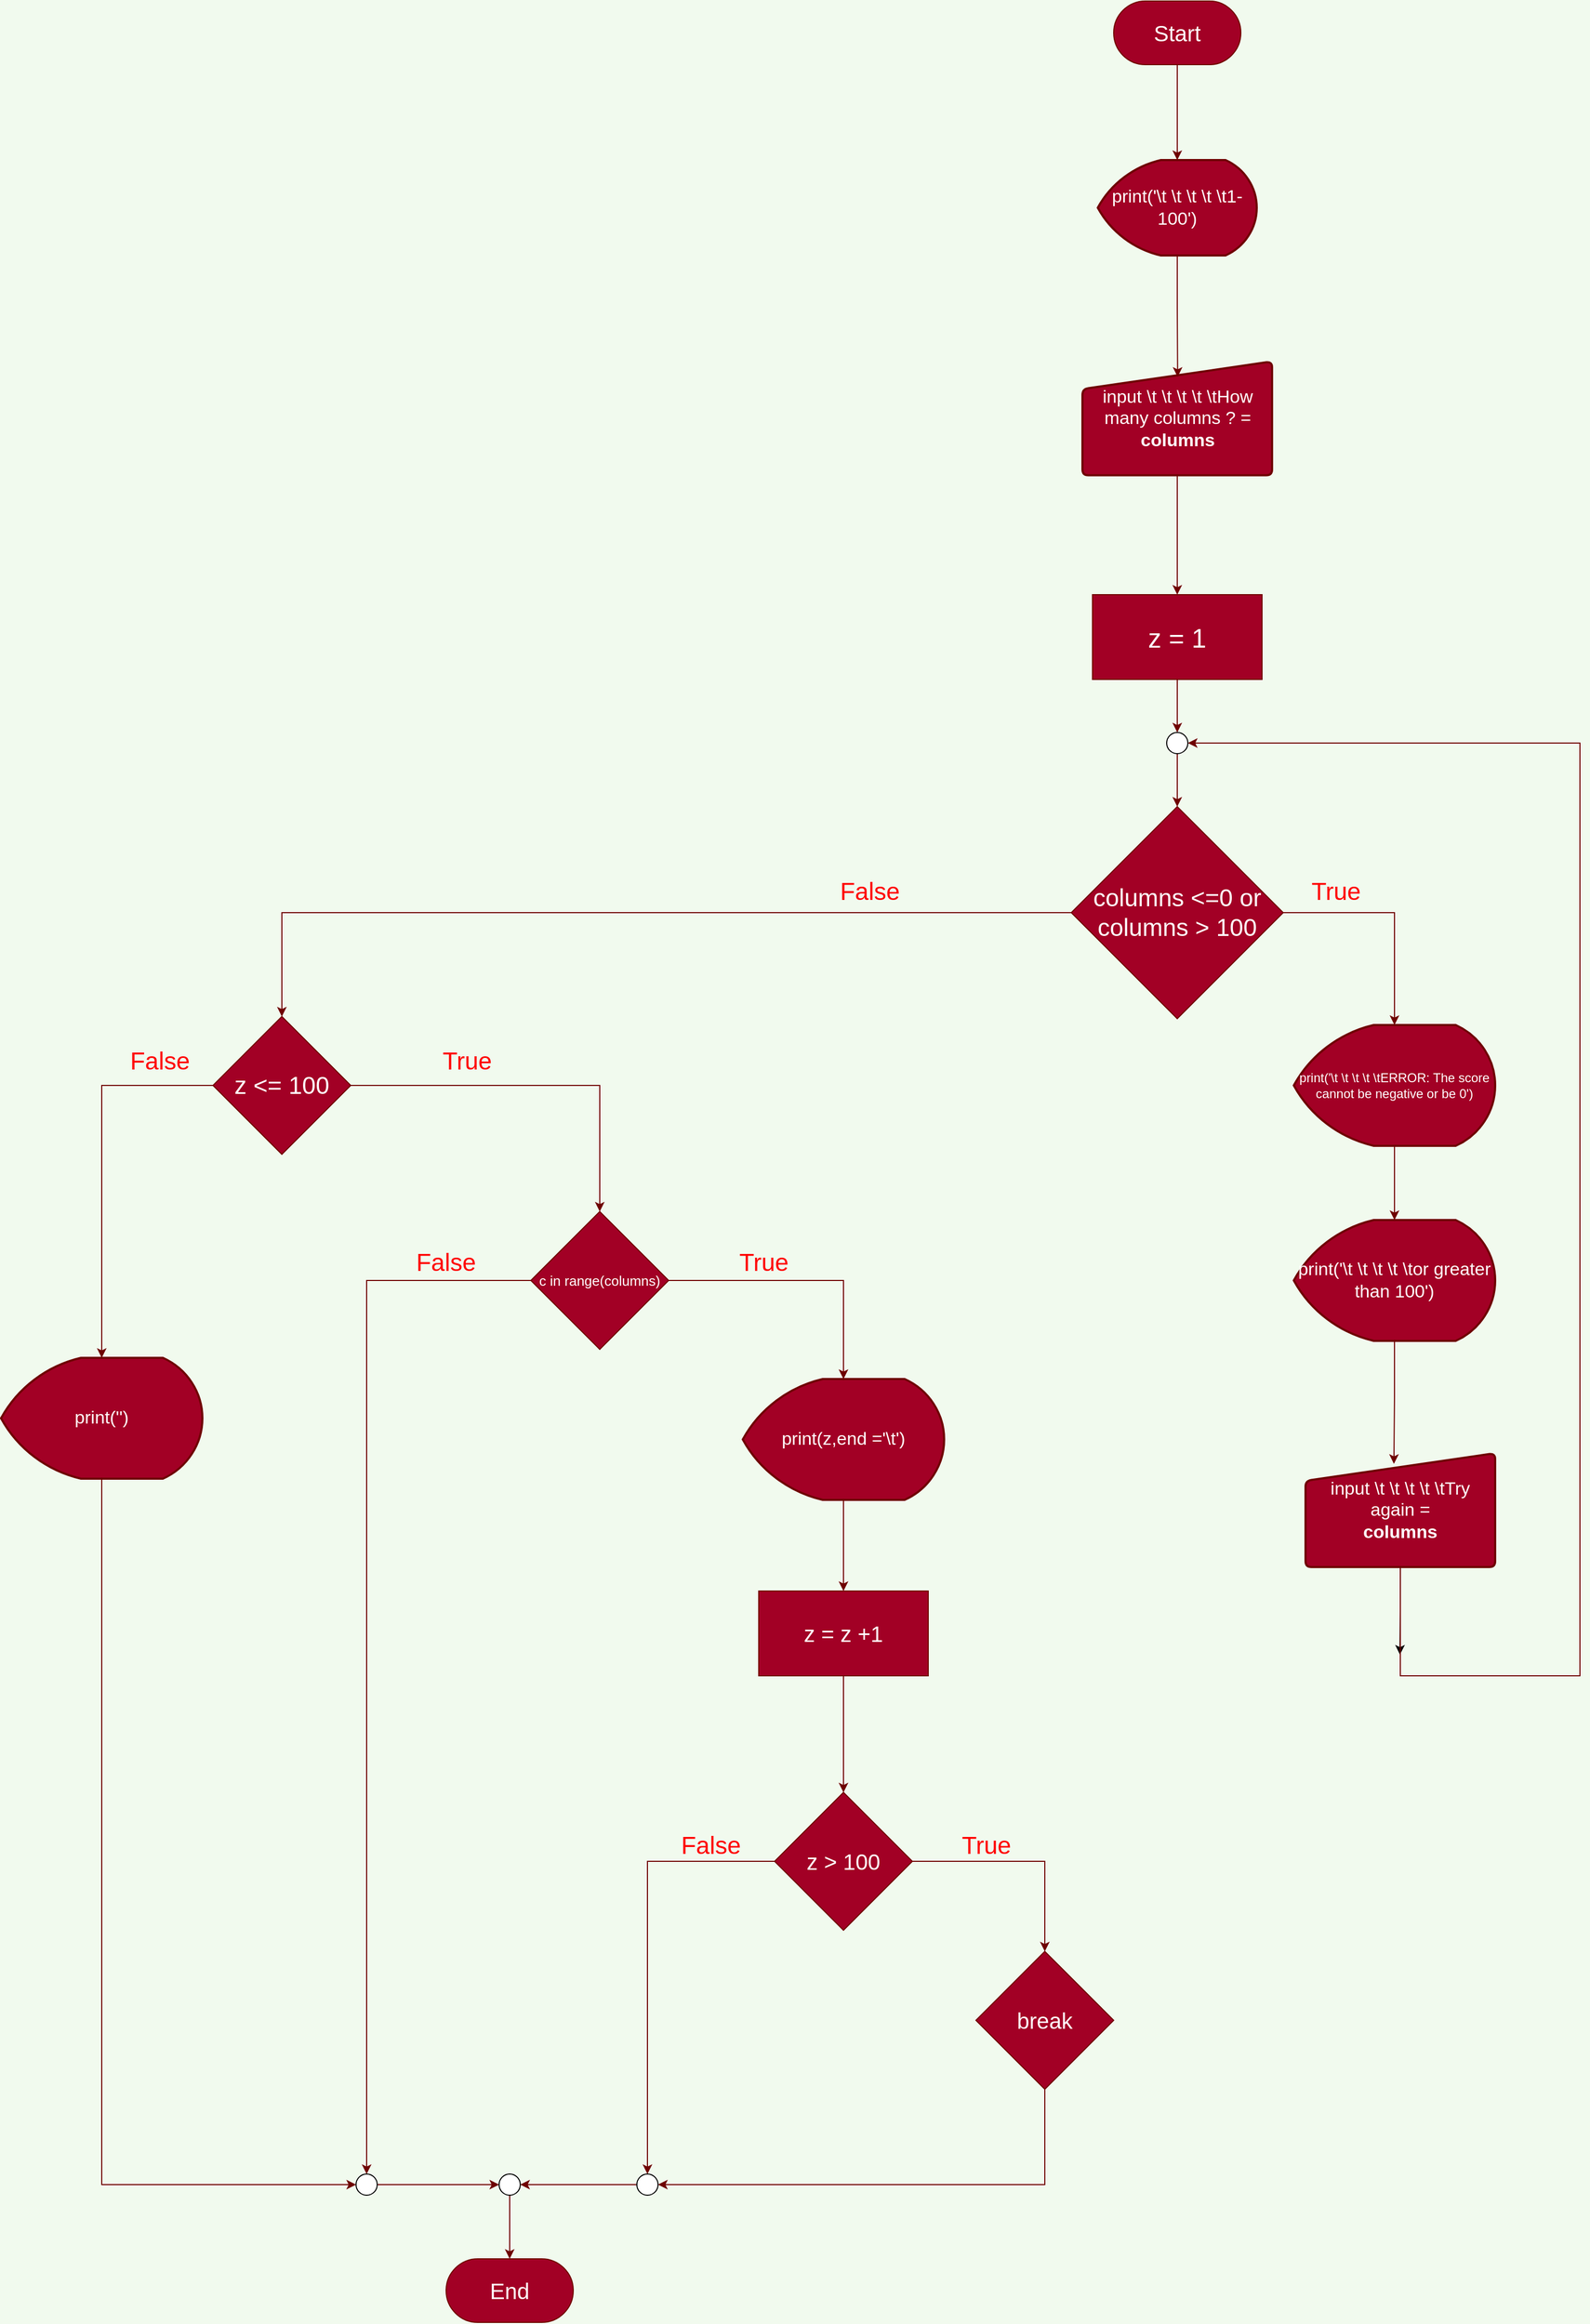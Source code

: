 <mxfile>
    <diagram id="EBOPIXi9WSSgSh0DyHSZ" name="Page-1">
        <mxGraphModel dx="1728" dy="880" grid="1" gridSize="10" guides="1" tooltips="1" connect="1" arrows="1" fold="1" page="1" pageScale="1" pageWidth="850" pageHeight="1100" background="#F1FAEE" math="0" shadow="0">
            <root>
                <mxCell id="0"/>
                <mxCell id="1" parent="0"/>
                <mxCell id="13" style="edgeStyle=orthogonalEdgeStyle;rounded=0;orthogonalLoop=1;jettySize=auto;html=1;exitX=0.5;exitY=1;exitDx=0;exitDy=0;entryX=0.5;entryY=0;entryDx=0;entryDy=0;entryPerimeter=0;fillColor=#a20025;strokeColor=#6F0000;" parent="1" source="2" target="12" edge="1">
                    <mxGeometry relative="1" as="geometry"/>
                </mxCell>
                <mxCell id="2" value="&lt;font style=&quot;font-size: 21px&quot;&gt;Start&lt;/font&gt;" style="rounded=1;whiteSpace=wrap;html=1;arcSize=50;fillColor=#a20025;strokeColor=#6F0000;fontColor=#ffffff;" parent="1" vertex="1">
                    <mxGeometry x="360" y="60" width="120" height="60" as="geometry"/>
                </mxCell>
                <mxCell id="16" style="edgeStyle=orthogonalEdgeStyle;rounded=0;orthogonalLoop=1;jettySize=auto;html=1;exitX=0.5;exitY=1;exitDx=0;exitDy=0;entryX=0.5;entryY=0;entryDx=0;entryDy=0;fillColor=#a20025;strokeColor=#6F0000;" parent="1" source="3" target="15" edge="1">
                    <mxGeometry relative="1" as="geometry"/>
                </mxCell>
                <mxCell id="3" value="&lt;font style=&quot;font-size: 17px&quot;&gt;input \t \t \t \t \tHow many columns ? =&lt;br&gt;&lt;b&gt;columns&lt;/b&gt;&lt;br&gt;&lt;/font&gt;" style="html=1;strokeWidth=2;shape=manualInput;whiteSpace=wrap;rounded=1;size=26;arcSize=11;fillColor=#a20025;strokeColor=#6F0000;fontColor=#ffffff;" parent="1" vertex="1">
                    <mxGeometry x="330.52" y="400" width="178.95" height="107.36" as="geometry"/>
                </mxCell>
                <mxCell id="14" style="edgeStyle=orthogonalEdgeStyle;rounded=0;orthogonalLoop=1;jettySize=auto;html=1;exitX=0.5;exitY=1;exitDx=0;exitDy=0;exitPerimeter=0;entryX=0.502;entryY=0.135;entryDx=0;entryDy=0;fillColor=#a20025;strokeColor=#6F0000;entryPerimeter=0;" parent="1" source="12" target="3" edge="1">
                    <mxGeometry relative="1" as="geometry"/>
                </mxCell>
                <mxCell id="12" value="&lt;font style=&quot;font-size: 17px&quot;&gt;print('\t \t \t \t \t1-100')&lt;/font&gt;" style="strokeWidth=2;html=1;shape=mxgraph.flowchart.display;whiteSpace=wrap;fillColor=#a20025;strokeColor=#6F0000;fontColor=#ffffff;" parent="1" vertex="1">
                    <mxGeometry x="345" y="210" width="150" height="90" as="geometry"/>
                </mxCell>
                <mxCell id="18" style="edgeStyle=orthogonalEdgeStyle;rounded=0;orthogonalLoop=1;jettySize=auto;html=1;exitX=0.5;exitY=1;exitDx=0;exitDy=0;fillColor=#a20025;strokeColor=#6F0000;" parent="1" source="15" edge="1">
                    <mxGeometry relative="1" as="geometry">
                        <mxPoint x="420" y="750" as="targetPoint"/>
                    </mxGeometry>
                </mxCell>
                <mxCell id="15" value="&lt;font style=&quot;font-size: 25px&quot;&gt;z = 1&lt;/font&gt;" style="rounded=0;whiteSpace=wrap;html=1;fillColor=#a20025;strokeColor=#6F0000;fontColor=#ffffff;" parent="1" vertex="1">
                    <mxGeometry x="340" y="620" width="160" height="80" as="geometry"/>
                </mxCell>
                <mxCell id="28" style="edgeStyle=orthogonalEdgeStyle;rounded=0;orthogonalLoop=1;jettySize=auto;html=1;exitX=1;exitY=0.5;exitDx=0;exitDy=0;entryX=0.5;entryY=0;entryDx=0;entryDy=0;entryPerimeter=0;fillColor=#a20025;strokeColor=#6F0000;" parent="1" source="17" target="27" edge="1">
                    <mxGeometry relative="1" as="geometry">
                        <mxPoint x="650" y="920.286" as="targetPoint"/>
                    </mxGeometry>
                </mxCell>
                <mxCell id="45" style="edgeStyle=orthogonalEdgeStyle;rounded=0;orthogonalLoop=1;jettySize=auto;html=1;exitX=0;exitY=0.5;exitDx=0;exitDy=0;fillColor=#a20025;strokeColor=#6F0000;entryX=0.5;entryY=0;entryDx=0;entryDy=0;" parent="1" source="17" target="48" edge="1">
                    <mxGeometry relative="1" as="geometry">
                        <mxPoint x="40" y="1050" as="targetPoint"/>
                    </mxGeometry>
                </mxCell>
                <mxCell id="17" value="&lt;span style=&quot;font-size: 23px&quot;&gt;columns &amp;lt;=0 or columns &amp;gt; 100&lt;/span&gt;" style="rhombus;whiteSpace=wrap;html=1;fillColor=#a20025;strokeColor=#6F0000;fontColor=#ffffff;" parent="1" vertex="1">
                    <mxGeometry x="319.99" y="820" width="200" height="200" as="geometry"/>
                </mxCell>
                <mxCell id="31" style="edgeStyle=orthogonalEdgeStyle;rounded=0;orthogonalLoop=1;jettySize=auto;html=1;exitX=0.5;exitY=1;exitDx=0;exitDy=0;exitPerimeter=0;entryX=0.5;entryY=0;entryDx=0;entryDy=0;entryPerimeter=0;fillColor=#a20025;strokeColor=#6F0000;" parent="1" source="27" target="30" edge="1">
                    <mxGeometry relative="1" as="geometry"/>
                </mxCell>
                <mxCell id="27" value="print('\t \t \t \t \tERROR: The score cannot be negative or be 0')" style="strokeWidth=2;html=1;shape=mxgraph.flowchart.display;whiteSpace=wrap;fillColor=#a20025;strokeColor=#6F0000;fontColor=#ffffff;" parent="1" vertex="1">
                    <mxGeometry x="530" y="1026" width="190" height="114" as="geometry"/>
                </mxCell>
                <mxCell id="35" style="edgeStyle=orthogonalEdgeStyle;rounded=0;orthogonalLoop=1;jettySize=auto;html=1;exitX=0.5;exitY=1;exitDx=0;exitDy=0;exitPerimeter=0;entryX=0.466;entryY=0.093;entryDx=0;entryDy=0;entryPerimeter=0;fillColor=#a20025;strokeColor=#6F0000;" parent="1" source="30" target="32" edge="1">
                    <mxGeometry relative="1" as="geometry"/>
                </mxCell>
                <mxCell id="30" value="&lt;font style=&quot;font-size: 17px&quot;&gt;print('\t \t \t \t \tor greater than 100')&lt;/font&gt;" style="strokeWidth=2;html=1;shape=mxgraph.flowchart.display;whiteSpace=wrap;fillColor=#a20025;strokeColor=#6F0000;fontColor=#ffffff;" parent="1" vertex="1">
                    <mxGeometry x="530" y="1210" width="190" height="114" as="geometry"/>
                </mxCell>
                <mxCell id="38" style="edgeStyle=orthogonalEdgeStyle;rounded=0;orthogonalLoop=1;jettySize=auto;html=1;exitX=0.5;exitY=1;exitDx=0;exitDy=0;" parent="1" source="32" edge="1">
                    <mxGeometry relative="1" as="geometry">
                        <mxPoint x="630.143" y="1620" as="targetPoint"/>
                    </mxGeometry>
                </mxCell>
                <mxCell id="39" style="edgeStyle=orthogonalEdgeStyle;rounded=0;orthogonalLoop=1;jettySize=auto;html=1;exitX=0.5;exitY=1;exitDx=0;exitDy=0;fillColor=#a20025;strokeColor=#6F0000;entryX=1;entryY=0.5;entryDx=0;entryDy=0;entryPerimeter=0;" parent="1" source="32" target="36" edge="1">
                    <mxGeometry relative="1" as="geometry">
                        <mxPoint x="790" y="1190" as="targetPoint"/>
                        <Array as="points">
                            <mxPoint x="631" y="1640"/>
                            <mxPoint x="800" y="1640"/>
                            <mxPoint x="800" y="760"/>
                        </Array>
                    </mxGeometry>
                </mxCell>
                <mxCell id="32" value="&lt;font style=&quot;font-size: 17px&quot;&gt;input \t \t \t \t \tTry again =&lt;br&gt;&lt;b&gt;columns&lt;/b&gt;&lt;br&gt;&lt;/font&gt;" style="html=1;strokeWidth=2;shape=manualInput;whiteSpace=wrap;rounded=1;size=26;arcSize=11;fillColor=#a20025;strokeColor=#6F0000;fontColor=#ffffff;" parent="1" vertex="1">
                    <mxGeometry x="541.05" y="1430" width="178.95" height="107.36" as="geometry"/>
                </mxCell>
                <mxCell id="40" style="edgeStyle=orthogonalEdgeStyle;rounded=0;orthogonalLoop=1;jettySize=auto;html=1;exitX=0.5;exitY=1;exitDx=0;exitDy=0;exitPerimeter=0;entryX=0.5;entryY=0;entryDx=0;entryDy=0;fillColor=#a20025;strokeColor=#6F0000;" parent="1" source="36" target="17" edge="1">
                    <mxGeometry relative="1" as="geometry"/>
                </mxCell>
                <mxCell id="36" value="" style="verticalLabelPosition=bottom;verticalAlign=top;html=1;shape=mxgraph.flowchart.on-page_reference;" parent="1" vertex="1">
                    <mxGeometry x="410" y="750" width="20" height="20" as="geometry"/>
                </mxCell>
                <mxCell id="44" value="&lt;font color=&quot;#ff0000&quot; style=&quot;font-size: 23px&quot;&gt;True&lt;/font&gt;" style="text;html=1;strokeColor=none;fillColor=none;align=center;verticalAlign=middle;whiteSpace=wrap;rounded=0;" parent="1" vertex="1">
                    <mxGeometry x="550" y="890" width="40" height="20" as="geometry"/>
                </mxCell>
                <mxCell id="46" value="&lt;font color=&quot;#ff0000&quot;&gt;&lt;span style=&quot;font-size: 23px&quot;&gt;False&lt;/span&gt;&lt;/font&gt;" style="text;html=1;strokeColor=none;fillColor=none;align=center;verticalAlign=middle;whiteSpace=wrap;rounded=0;" parent="1" vertex="1">
                    <mxGeometry x="110" y="890" width="40" height="20" as="geometry"/>
                </mxCell>
                <mxCell id="50" style="edgeStyle=orthogonalEdgeStyle;rounded=0;orthogonalLoop=1;jettySize=auto;html=1;exitX=1;exitY=0.5;exitDx=0;exitDy=0;entryX=0.5;entryY=0;entryDx=0;entryDy=0;fillColor=#a20025;strokeColor=#6F0000;" parent="1" source="48" target="49" edge="1">
                    <mxGeometry relative="1" as="geometry">
                        <mxPoint x="200" y="1074.571" as="targetPoint"/>
                    </mxGeometry>
                </mxCell>
                <mxCell id="90" style="edgeStyle=orthogonalEdgeStyle;rounded=0;orthogonalLoop=1;jettySize=auto;html=1;exitX=0;exitY=0.5;exitDx=0;exitDy=0;entryX=0.5;entryY=0;entryDx=0;entryDy=0;entryPerimeter=0;fillColor=#a20025;strokeColor=#6F0000;" edge="1" parent="1" source="48" target="89">
                    <mxGeometry relative="1" as="geometry">
                        <mxPoint x="-590" y="1084" as="targetPoint"/>
                    </mxGeometry>
                </mxCell>
                <mxCell id="48" value="&lt;span style=&quot;font-size: 23px&quot;&gt;z &amp;lt;= 100&lt;/span&gt;" style="rhombus;whiteSpace=wrap;html=1;fillColor=#a20025;strokeColor=#6F0000;fontColor=#ffffff;" parent="1" vertex="1">
                    <mxGeometry x="-490" y="1018" width="130" height="130" as="geometry"/>
                </mxCell>
                <mxCell id="54" style="edgeStyle=orthogonalEdgeStyle;rounded=0;orthogonalLoop=1;jettySize=auto;html=1;exitX=1;exitY=0.5;exitDx=0;exitDy=0;entryX=0.5;entryY=0;entryDx=0;entryDy=0;entryPerimeter=0;fillColor=#a20025;strokeColor=#6F0000;" parent="1" source="49" target="53" edge="1">
                    <mxGeometry relative="1" as="geometry">
                        <mxPoint x="290" y="1267.429" as="targetPoint"/>
                    </mxGeometry>
                </mxCell>
                <mxCell id="95" style="edgeStyle=orthogonalEdgeStyle;rounded=0;orthogonalLoop=1;jettySize=auto;html=1;exitX=0;exitY=0.5;exitDx=0;exitDy=0;entryX=0.5;entryY=0;entryDx=0;entryDy=0;entryPerimeter=0;fillColor=#a20025;strokeColor=#6F0000;" edge="1" parent="1" source="49" target="79">
                    <mxGeometry relative="1" as="geometry">
                        <mxPoint x="-370" y="1270" as="targetPoint"/>
                    </mxGeometry>
                </mxCell>
                <mxCell id="49" value="&lt;font style=&quot;font-size: 13px&quot;&gt;c in range(columns)&lt;/font&gt;" style="rhombus;whiteSpace=wrap;html=1;fillColor=#a20025;strokeColor=#6F0000;fontColor=#ffffff;" parent="1" vertex="1">
                    <mxGeometry x="-190" y="1202" width="130" height="130" as="geometry"/>
                </mxCell>
                <mxCell id="56" style="edgeStyle=orthogonalEdgeStyle;rounded=0;orthogonalLoop=1;jettySize=auto;html=1;exitX=0.5;exitY=1;exitDx=0;exitDy=0;exitPerimeter=0;entryX=0.5;entryY=0;entryDx=0;entryDy=0;fillColor=#a20025;strokeColor=#6F0000;" parent="1" source="53" target="55" edge="1">
                    <mxGeometry relative="1" as="geometry"/>
                </mxCell>
                <mxCell id="53" value="&lt;font style=&quot;font-size: 17px&quot;&gt;print(z,end ='\t')&lt;/font&gt;" style="strokeWidth=2;html=1;shape=mxgraph.flowchart.display;whiteSpace=wrap;fillColor=#a20025;strokeColor=#6F0000;fontColor=#ffffff;" parent="1" vertex="1">
                    <mxGeometry x="10" y="1360" width="190" height="114" as="geometry"/>
                </mxCell>
                <mxCell id="59" style="edgeStyle=orthogonalEdgeStyle;rounded=0;orthogonalLoop=1;jettySize=auto;html=1;exitX=0.5;exitY=1;exitDx=0;exitDy=0;entryX=0.5;entryY=0;entryDx=0;entryDy=0;fillColor=#a20025;strokeColor=#6F0000;" parent="1" source="55" target="58" edge="1">
                    <mxGeometry relative="1" as="geometry"/>
                </mxCell>
                <mxCell id="55" value="&lt;font style=&quot;font-size: 21px&quot;&gt;z = z +1&lt;/font&gt;" style="rounded=0;whiteSpace=wrap;html=1;fillColor=#a20025;strokeColor=#6F0000;fontColor=#ffffff;" parent="1" vertex="1">
                    <mxGeometry x="25" y="1560.0" width="160" height="80" as="geometry"/>
                </mxCell>
                <mxCell id="61" style="edgeStyle=orthogonalEdgeStyle;rounded=0;orthogonalLoop=1;jettySize=auto;html=1;exitX=1;exitY=0.5;exitDx=0;exitDy=0;entryX=0.5;entryY=0;entryDx=0;entryDy=0;fillColor=#a20025;strokeColor=#6F0000;" parent="1" source="58" target="60" edge="1">
                    <mxGeometry relative="1" as="geometry">
                        <mxPoint x="350" y="1814.667" as="targetPoint"/>
                    </mxGeometry>
                </mxCell>
                <mxCell id="69" style="edgeStyle=orthogonalEdgeStyle;rounded=0;orthogonalLoop=1;jettySize=auto;html=1;exitX=0;exitY=0.5;exitDx=0;exitDy=0;fillColor=#a20025;strokeColor=#6F0000;entryX=0.5;entryY=0;entryDx=0;entryDy=0;entryPerimeter=0;" parent="1" source="58" target="80" edge="1">
                    <mxGeometry relative="1" as="geometry">
                        <mxPoint x="-80" y="2080" as="targetPoint"/>
                    </mxGeometry>
                </mxCell>
                <mxCell id="58" value="&lt;font style=&quot;font-size: 21px&quot;&gt;z &amp;gt; 100&lt;/font&gt;" style="rhombus;whiteSpace=wrap;html=1;fillColor=#a20025;strokeColor=#6F0000;fontColor=#ffffff;" parent="1" vertex="1">
                    <mxGeometry x="40" y="1750" width="130" height="130" as="geometry"/>
                </mxCell>
                <mxCell id="82" style="edgeStyle=orthogonalEdgeStyle;rounded=0;orthogonalLoop=1;jettySize=auto;html=1;exitX=0.5;exitY=1;exitDx=0;exitDy=0;fillColor=#a20025;strokeColor=#6F0000;entryX=1;entryY=0.5;entryDx=0;entryDy=0;entryPerimeter=0;" parent="1" source="60" target="80" edge="1">
                    <mxGeometry relative="1" as="geometry">
                        <mxPoint x="295" y="2130" as="targetPoint"/>
                    </mxGeometry>
                </mxCell>
                <mxCell id="60" value="&lt;span style=&quot;font-size: 21px&quot;&gt;break&lt;/span&gt;" style="rhombus;whiteSpace=wrap;html=1;fillColor=#a20025;strokeColor=#6F0000;fontColor=#ffffff;" parent="1" vertex="1">
                    <mxGeometry x="230" y="1900" width="130" height="130" as="geometry"/>
                </mxCell>
                <mxCell id="62" value="&lt;font color=&quot;#ff0000&quot; style=&quot;font-size: 23px&quot;&gt;True&lt;/font&gt;" style="text;html=1;strokeColor=none;fillColor=none;align=center;verticalAlign=middle;whiteSpace=wrap;rounded=0;" parent="1" vertex="1">
                    <mxGeometry x="10" y="1240" width="40" height="20" as="geometry"/>
                </mxCell>
                <mxCell id="63" value="&lt;font color=&quot;#ff0000&quot; style=&quot;font-size: 23px&quot;&gt;True&lt;/font&gt;" style="text;html=1;strokeColor=none;fillColor=none;align=center;verticalAlign=middle;whiteSpace=wrap;rounded=0;" parent="1" vertex="1">
                    <mxGeometry x="220" y="1790" width="40" height="20" as="geometry"/>
                </mxCell>
                <mxCell id="67" value="&lt;font color=&quot;#ff0000&quot;&gt;&lt;span style=&quot;font-size: 23px&quot;&gt;False&lt;/span&gt;&lt;/font&gt;" style="text;html=1;strokeColor=none;fillColor=none;align=center;verticalAlign=middle;whiteSpace=wrap;rounded=0;" parent="1" vertex="1">
                    <mxGeometry x="-290" y="1240" width="40" height="20" as="geometry"/>
                </mxCell>
                <mxCell id="68" value="&lt;font color=&quot;#ff0000&quot; style=&quot;font-size: 23px&quot;&gt;True&lt;/font&gt;" style="text;html=1;strokeColor=none;fillColor=none;align=center;verticalAlign=middle;whiteSpace=wrap;rounded=0;" parent="1" vertex="1">
                    <mxGeometry x="-270" y="1050" width="40" height="20" as="geometry"/>
                </mxCell>
                <mxCell id="70" value="&lt;font color=&quot;#ff0000&quot;&gt;&lt;span style=&quot;font-size: 23px&quot;&gt;False&lt;/span&gt;&lt;/font&gt;" style="text;html=1;strokeColor=none;fillColor=none;align=center;verticalAlign=middle;whiteSpace=wrap;rounded=0;" parent="1" vertex="1">
                    <mxGeometry x="-40" y="1790" width="40" height="20" as="geometry"/>
                </mxCell>
                <mxCell id="74" value="&lt;span style=&quot;font-size: 21px&quot;&gt;End&lt;/span&gt;" style="rounded=1;whiteSpace=wrap;html=1;arcSize=50;fillColor=#a20025;strokeColor=#6F0000;fontColor=#ffffff;" parent="1" vertex="1">
                    <mxGeometry x="-270" y="2190" width="120" height="60" as="geometry"/>
                </mxCell>
                <mxCell id="84" style="edgeStyle=orthogonalEdgeStyle;rounded=0;orthogonalLoop=1;jettySize=auto;html=1;exitX=1;exitY=0.5;exitDx=0;exitDy=0;exitPerimeter=0;entryX=0;entryY=0.5;entryDx=0;entryDy=0;entryPerimeter=0;fillColor=#a20025;strokeColor=#6F0000;" parent="1" source="79" target="83" edge="1">
                    <mxGeometry relative="1" as="geometry"/>
                </mxCell>
                <mxCell id="79" value="" style="verticalLabelPosition=bottom;verticalAlign=top;html=1;shape=mxgraph.flowchart.on-page_reference;" parent="1" vertex="1">
                    <mxGeometry x="-355" y="2110" width="20" height="20" as="geometry"/>
                </mxCell>
                <mxCell id="85" style="edgeStyle=orthogonalEdgeStyle;rounded=0;orthogonalLoop=1;jettySize=auto;html=1;exitX=0;exitY=0.5;exitDx=0;exitDy=0;exitPerimeter=0;entryX=1;entryY=0.5;entryDx=0;entryDy=0;entryPerimeter=0;fillColor=#a20025;strokeColor=#6F0000;" parent="1" source="80" target="83" edge="1">
                    <mxGeometry relative="1" as="geometry"/>
                </mxCell>
                <mxCell id="80" value="" style="verticalLabelPosition=bottom;verticalAlign=top;html=1;shape=mxgraph.flowchart.on-page_reference;" parent="1" vertex="1">
                    <mxGeometry x="-90" y="2110" width="20" height="20" as="geometry"/>
                </mxCell>
                <mxCell id="86" style="edgeStyle=orthogonalEdgeStyle;rounded=0;orthogonalLoop=1;jettySize=auto;html=1;exitX=0.5;exitY=1;exitDx=0;exitDy=0;exitPerimeter=0;entryX=0.5;entryY=0;entryDx=0;entryDy=0;fillColor=#a20025;strokeColor=#6F0000;" parent="1" source="83" target="74" edge="1">
                    <mxGeometry relative="1" as="geometry"/>
                </mxCell>
                <mxCell id="83" value="" style="verticalLabelPosition=bottom;verticalAlign=top;html=1;shape=mxgraph.flowchart.on-page_reference;" parent="1" vertex="1">
                    <mxGeometry x="-220" y="2110" width="20" height="20" as="geometry"/>
                </mxCell>
                <mxCell id="87" value="&lt;font color=&quot;#ff0000&quot;&gt;&lt;span style=&quot;font-size: 23px&quot;&gt;False&lt;/span&gt;&lt;/font&gt;" style="text;html=1;strokeColor=none;fillColor=none;align=center;verticalAlign=middle;whiteSpace=wrap;rounded=0;" parent="1" vertex="1">
                    <mxGeometry x="-560" y="1050" width="40" height="20" as="geometry"/>
                </mxCell>
                <mxCell id="94" style="edgeStyle=orthogonalEdgeStyle;rounded=0;orthogonalLoop=1;jettySize=auto;html=1;exitX=0.5;exitY=1;exitDx=0;exitDy=0;exitPerimeter=0;fillColor=#a20025;strokeColor=#6F0000;entryX=0;entryY=0.5;entryDx=0;entryDy=0;entryPerimeter=0;" edge="1" parent="1" source="89" target="79">
                    <mxGeometry relative="1" as="geometry">
                        <mxPoint x="-595" y="2050" as="targetPoint"/>
                    </mxGeometry>
                </mxCell>
                <mxCell id="89" value="&lt;font style=&quot;font-size: 17px&quot;&gt;print('')&lt;/font&gt;" style="strokeWidth=2;html=1;shape=mxgraph.flowchart.display;whiteSpace=wrap;fillColor=#a20025;strokeColor=#6F0000;fontColor=#ffffff;" vertex="1" parent="1">
                    <mxGeometry x="-690" y="1340" width="190" height="114" as="geometry"/>
                </mxCell>
            </root>
        </mxGraphModel>
    </diagram>
</mxfile>